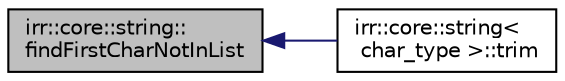 digraph "irr::core::string::findFirstCharNotInList"
{
  edge [fontname="Helvetica",fontsize="10",labelfontname="Helvetica",labelfontsize="10"];
  node [fontname="Helvetica",fontsize="10",shape=record];
  rankdir="LR";
  Node1 [label="irr::core::string::\lfindFirstCharNotInList",height=0.2,width=0.4,color="black", fillcolor="grey75", style="filled", fontcolor="black"];
  Node1 -> Node2 [dir="back",color="midnightblue",fontsize="10",style="solid",fontname="Helvetica"];
  Node2 [label="irr::core::string\<\l char_type \>::trim",height=0.2,width=0.4,color="black", fillcolor="white", style="filled",URL="$classirr_1_1core_1_1string.html#a59582a0bf52875f3bef44c0adc1b5ea3",tooltip="trims the string. "];
}
